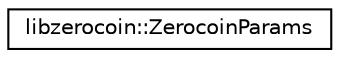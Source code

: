 digraph "Graphical Class Hierarchy"
{
  edge [fontname="Helvetica",fontsize="10",labelfontname="Helvetica",labelfontsize="10"];
  node [fontname="Helvetica",fontsize="10",shape=record];
  rankdir="LR";
  Node0 [label="libzerocoin::ZerocoinParams",height=0.2,width=0.4,color="black", fillcolor="white", style="filled",URL="$classlibzerocoin_1_1_zerocoin_params.html"];
}
